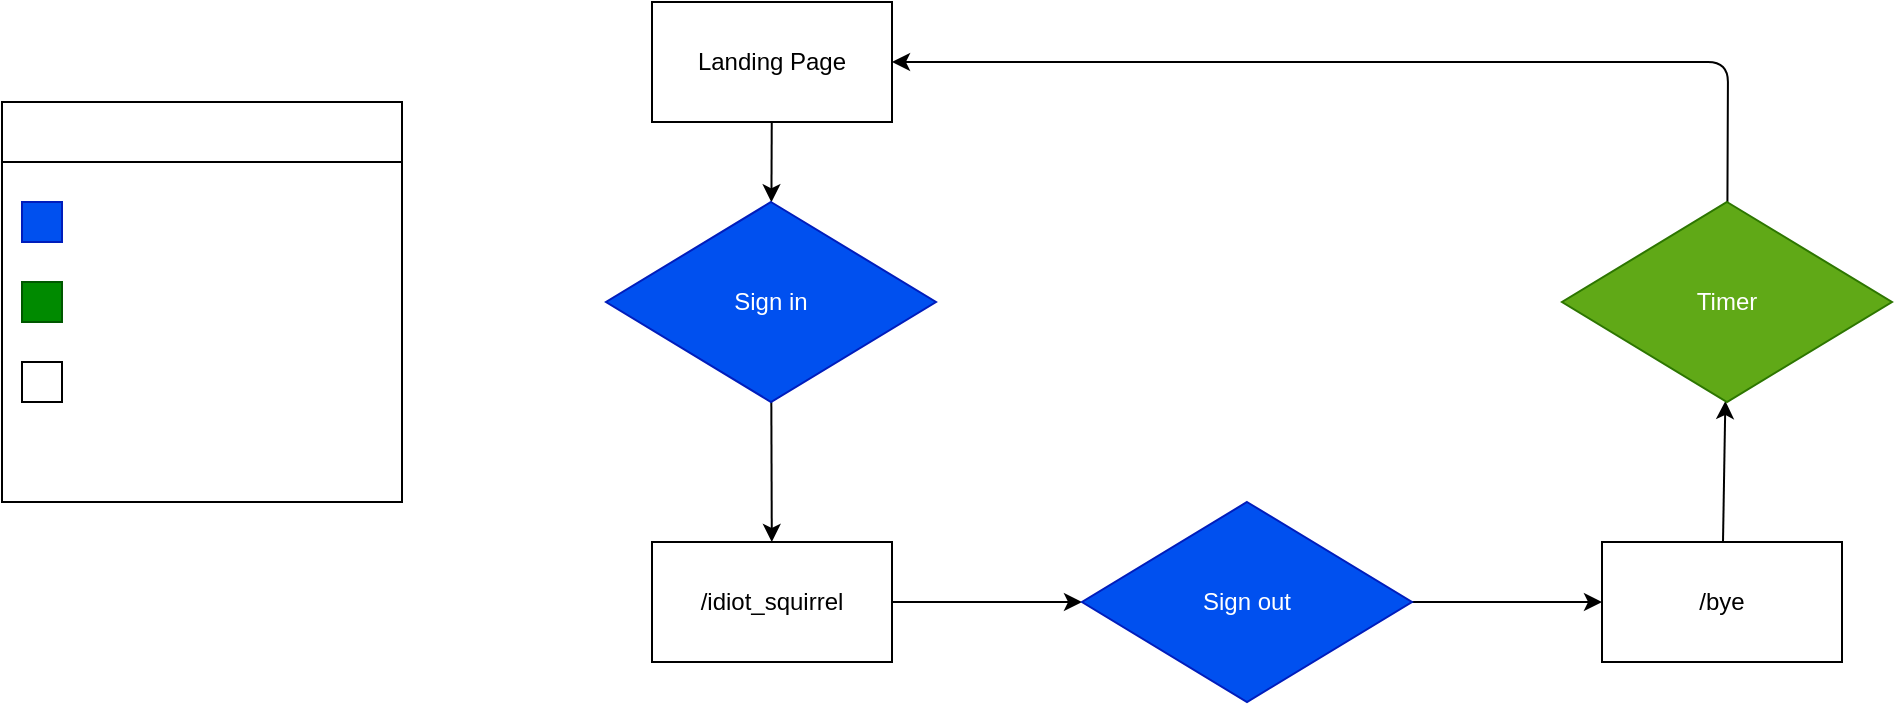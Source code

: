 <mxfile>
    <diagram id="BTMU7wqugHgUUWWHyDmo" name="Page-1">
        <mxGraphModel dx="1183" dy="982" grid="1" gridSize="10" guides="1" tooltips="1" connect="1" arrows="1" fold="1" page="1" pageScale="1" pageWidth="1169" pageHeight="827" math="0" shadow="0">
            <root>
                <mxCell id="0"/>
                <mxCell id="1" parent="0"/>
                <mxCell id="21" value="" style="swimlane;startSize=0;fontColor=#3333FF;" vertex="1" parent="1">
                    <mxGeometry x="200" y="120" width="200" height="200" as="geometry"/>
                </mxCell>
                <mxCell id="22" value="Legend" style="rounded=0;whiteSpace=wrap;html=1;fontColor=#FFFFFF;" vertex="1" parent="21">
                    <mxGeometry width="200" height="30" as="geometry"/>
                </mxCell>
                <mxCell id="24" value="" style="whiteSpace=wrap;html=1;aspect=fixed;fontColor=#ffffff;labelBackgroundColor=#3333FF;fillColor=#0050ef;strokeColor=#001DBC;" vertex="1" parent="21">
                    <mxGeometry x="10" y="50" width="20" height="20" as="geometry"/>
                </mxCell>
                <mxCell id="25" value="" style="whiteSpace=wrap;html=1;aspect=fixed;fontColor=#ffffff;fillColor=#008a00;strokeColor=#005700;" vertex="1" parent="21">
                    <mxGeometry x="10" y="90" width="20" height="20" as="geometry"/>
                </mxCell>
                <mxCell id="26" value="" style="whiteSpace=wrap;html=1;aspect=fixed;fontColor=#FFFFFF;" vertex="1" parent="21">
                    <mxGeometry x="10" y="130" width="20" height="20" as="geometry"/>
                </mxCell>
                <mxCell id="27" value="Microservice" style="text;html=1;align=center;verticalAlign=middle;resizable=0;points=[];autosize=1;strokeColor=none;fillColor=none;fontColor=#FFFFFF;" vertex="1" parent="21">
                    <mxGeometry x="40" y="50" width="80" height="20" as="geometry"/>
                </mxCell>
                <mxCell id="28" value="Local Process" style="text;html=1;align=center;verticalAlign=middle;resizable=0;points=[];autosize=1;strokeColor=none;fillColor=none;fontColor=#FFFFFF;" vertex="1" parent="21">
                    <mxGeometry x="35" y="90" width="90" height="20" as="geometry"/>
                </mxCell>
                <mxCell id="29" value="Endpoint" style="text;html=1;align=center;verticalAlign=middle;resizable=0;points=[];autosize=1;strokeColor=none;fillColor=none;fontColor=#FFFFFF;" vertex="1" parent="21">
                    <mxGeometry x="50" y="130" width="60" height="20" as="geometry"/>
                </mxCell>
                <mxCell id="4" value="" style="edgeStyle=none;html=1;" edge="1" parent="1" source="2" target="3">
                    <mxGeometry relative="1" as="geometry"/>
                </mxCell>
                <mxCell id="2" value="Landing Page" style="rounded=0;whiteSpace=wrap;html=1;" vertex="1" parent="1">
                    <mxGeometry x="525" y="70" width="120" height="60" as="geometry"/>
                </mxCell>
                <mxCell id="6" value="" style="edgeStyle=none;html=1;" edge="1" parent="1" source="3" target="5">
                    <mxGeometry relative="1" as="geometry"/>
                </mxCell>
                <mxCell id="3" value="Sign in" style="rhombus;whiteSpace=wrap;html=1;fillColor=#0050ef;fontColor=#ffffff;strokeColor=#001DBC;" vertex="1" parent="1">
                    <mxGeometry x="502" y="170" width="165" height="100" as="geometry"/>
                </mxCell>
                <mxCell id="8" value="" style="edgeStyle=none;html=1;" edge="1" parent="1" source="5" target="7">
                    <mxGeometry relative="1" as="geometry"/>
                </mxCell>
                <mxCell id="5" value="/idiot_squirrel" style="rounded=0;whiteSpace=wrap;html=1;" vertex="1" parent="1">
                    <mxGeometry x="525" y="340" width="120" height="60" as="geometry"/>
                </mxCell>
                <mxCell id="10" value="" style="edgeStyle=none;html=1;" edge="1" parent="1" source="7" target="9">
                    <mxGeometry relative="1" as="geometry"/>
                </mxCell>
                <mxCell id="7" value="Sign out" style="rhombus;whiteSpace=wrap;html=1;fillColor=#0050ef;fontColor=#ffffff;strokeColor=#001DBC;" vertex="1" parent="1">
                    <mxGeometry x="740" y="320" width="165" height="100" as="geometry"/>
                </mxCell>
                <mxCell id="14" value="" style="edgeStyle=none;html=1;" edge="1" parent="1" source="9" target="13">
                    <mxGeometry relative="1" as="geometry"/>
                </mxCell>
                <mxCell id="9" value="/bye" style="rounded=0;whiteSpace=wrap;html=1;" vertex="1" parent="1">
                    <mxGeometry x="1000" y="340" width="120" height="60" as="geometry"/>
                </mxCell>
                <mxCell id="15" style="edgeStyle=none;html=1;entryX=1;entryY=0.5;entryDx=0;entryDy=0;" edge="1" parent="1" source="13" target="2">
                    <mxGeometry relative="1" as="geometry">
                        <Array as="points">
                            <mxPoint x="1063" y="100"/>
                        </Array>
                    </mxGeometry>
                </mxCell>
                <mxCell id="13" value="Timer" style="rhombus;whiteSpace=wrap;html=1;fillColor=#60a917;fontColor=#ffffff;strokeColor=#2D7600;" vertex="1" parent="1">
                    <mxGeometry x="980" y="170" width="165" height="100" as="geometry"/>
                </mxCell>
            </root>
        </mxGraphModel>
    </diagram>
</mxfile>